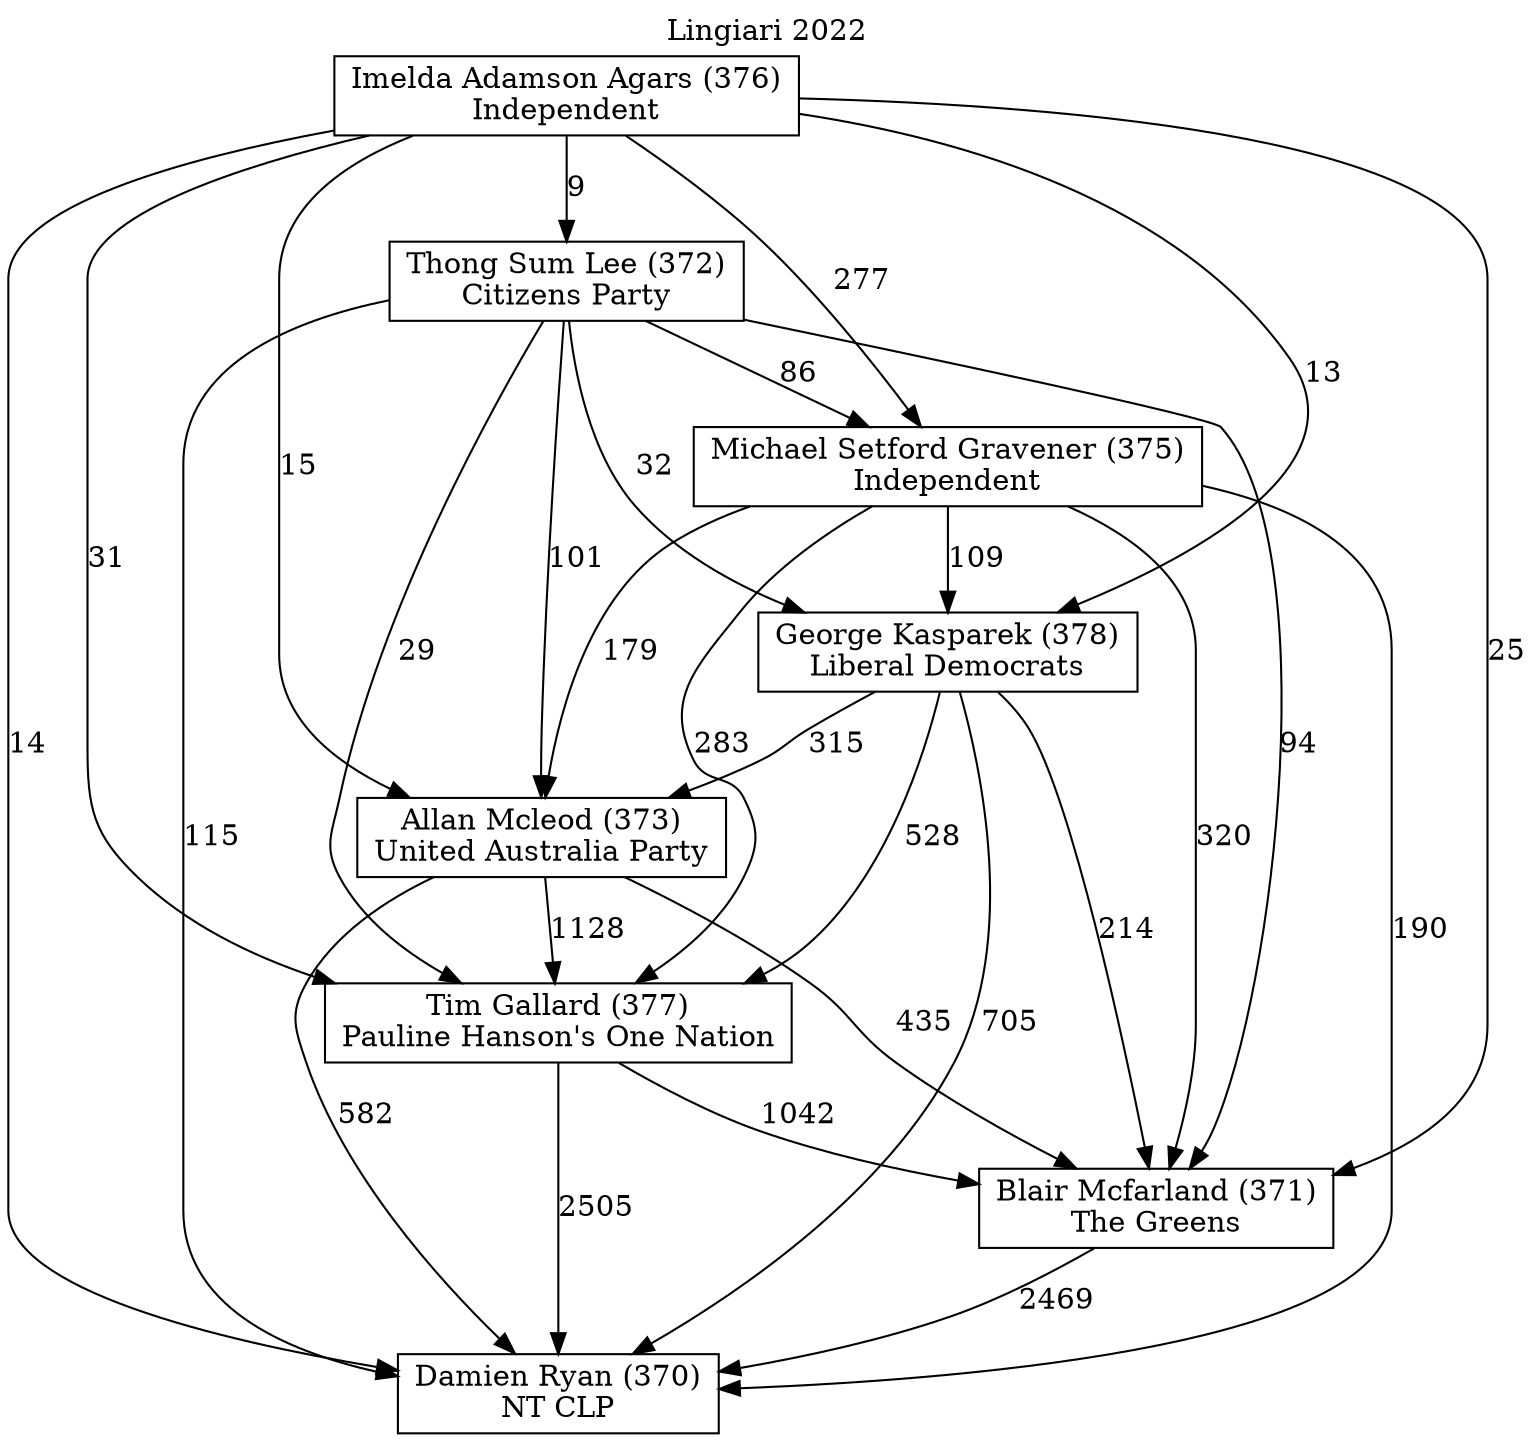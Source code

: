 // House preference flow
digraph "Damien Ryan (370)_Lingiari_2022" {
	graph [label="Lingiari 2022" labelloc=t mclimit=10]
	node [shape=box]
	"Allan Mcleod (373)" [label="Allan Mcleod (373)
United Australia Party"]
	"Tim Gallard (377)" [label="Tim Gallard (377)
Pauline Hanson's One Nation"]
	"Damien Ryan (370)" [label="Damien Ryan (370)
NT CLP"]
	"George Kasparek (378)" [label="George Kasparek (378)
Liberal Democrats"]
	"Thong Sum Lee (372)" [label="Thong Sum Lee (372)
Citizens Party"]
	"Michael Setford Gravener (375)" [label="Michael Setford Gravener (375)
Independent"]
	"Imelda Adamson Agars (376)" [label="Imelda Adamson Agars (376)
Independent"]
	"Blair Mcfarland (371)" [label="Blair Mcfarland (371)
The Greens"]
	"Michael Setford Gravener (375)" -> "George Kasparek (378)" [label=109]
	"Blair Mcfarland (371)" -> "Damien Ryan (370)" [label=2469]
	"George Kasparek (378)" -> "Damien Ryan (370)" [label=705]
	"Michael Setford Gravener (375)" -> "Blair Mcfarland (371)" [label=320]
	"George Kasparek (378)" -> "Blair Mcfarland (371)" [label=214]
	"Michael Setford Gravener (375)" -> "Allan Mcleod (373)" [label=179]
	"Imelda Adamson Agars (376)" -> "Damien Ryan (370)" [label=14]
	"Thong Sum Lee (372)" -> "George Kasparek (378)" [label=32]
	"Allan Mcleod (373)" -> "Blair Mcfarland (371)" [label=435]
	"Allan Mcleod (373)" -> "Tim Gallard (377)" [label=1128]
	"Imelda Adamson Agars (376)" -> "Thong Sum Lee (372)" [label=9]
	"Tim Gallard (377)" -> "Damien Ryan (370)" [label=2505]
	"Imelda Adamson Agars (376)" -> "George Kasparek (378)" [label=13]
	"Thong Sum Lee (372)" -> "Blair Mcfarland (371)" [label=94]
	"Tim Gallard (377)" -> "Blair Mcfarland (371)" [label=1042]
	"Imelda Adamson Agars (376)" -> "Blair Mcfarland (371)" [label=25]
	"Imelda Adamson Agars (376)" -> "Tim Gallard (377)" [label=31]
	"Imelda Adamson Agars (376)" -> "Allan Mcleod (373)" [label=15]
	"Thong Sum Lee (372)" -> "Damien Ryan (370)" [label=115]
	"Allan Mcleod (373)" -> "Damien Ryan (370)" [label=582]
	"George Kasparek (378)" -> "Allan Mcleod (373)" [label=315]
	"Michael Setford Gravener (375)" -> "Tim Gallard (377)" [label=283]
	"Thong Sum Lee (372)" -> "Tim Gallard (377)" [label=29]
	"Michael Setford Gravener (375)" -> "Damien Ryan (370)" [label=190]
	"Thong Sum Lee (372)" -> "Michael Setford Gravener (375)" [label=86]
	"Imelda Adamson Agars (376)" -> "Michael Setford Gravener (375)" [label=277]
	"Thong Sum Lee (372)" -> "Allan Mcleod (373)" [label=101]
	"George Kasparek (378)" -> "Tim Gallard (377)" [label=528]
}
